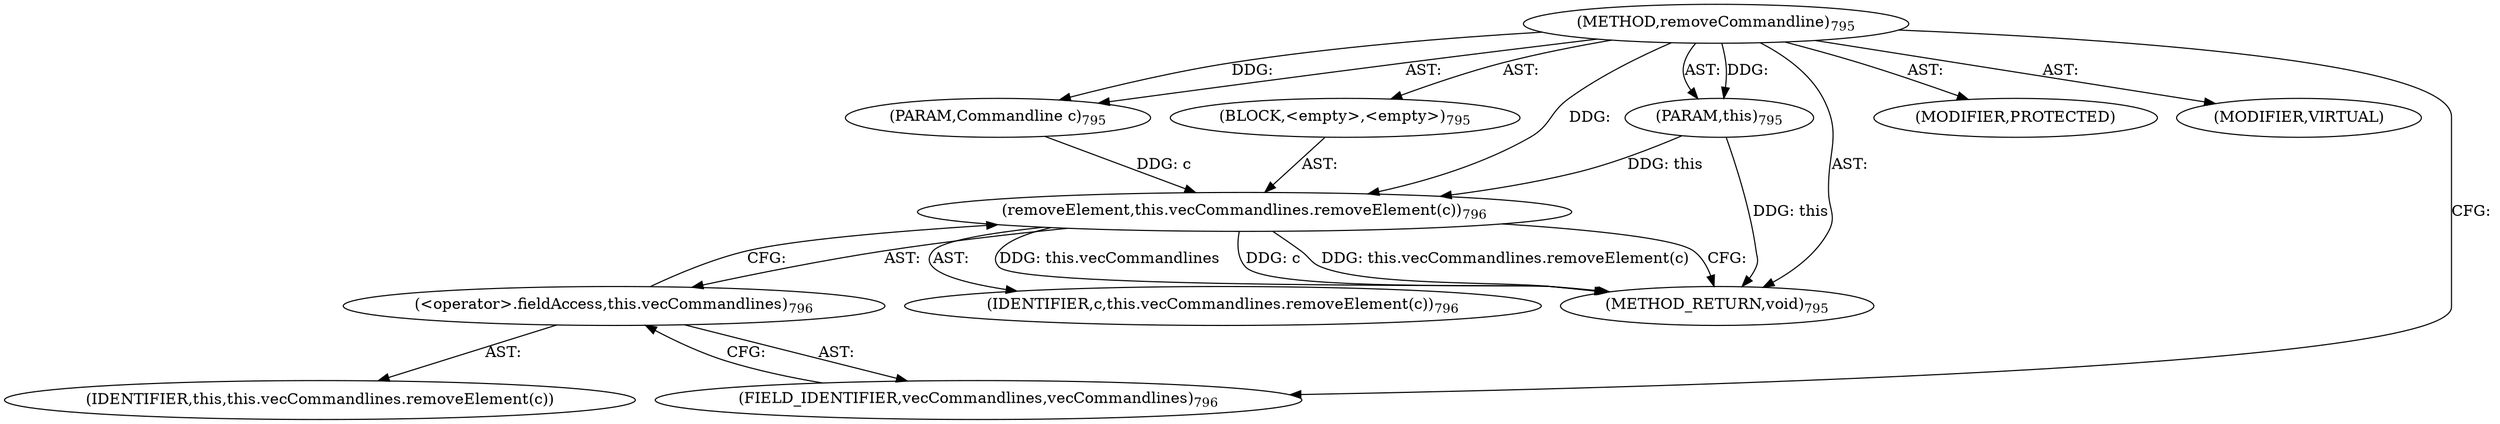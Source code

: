 digraph "removeCommandline" {  
"111669149732" [label = <(METHOD,removeCommandline)<SUB>795</SUB>> ]
"115964117057" [label = <(PARAM,this)<SUB>795</SUB>> ]
"115964117058" [label = <(PARAM,Commandline c)<SUB>795</SUB>> ]
"25769803888" [label = <(BLOCK,&lt;empty&gt;,&lt;empty&gt;)<SUB>795</SUB>> ]
"30064771478" [label = <(removeElement,this.vecCommandlines.removeElement(c))<SUB>796</SUB>> ]
"30064771479" [label = <(&lt;operator&gt;.fieldAccess,this.vecCommandlines)<SUB>796</SUB>> ]
"68719477072" [label = <(IDENTIFIER,this,this.vecCommandlines.removeElement(c))> ]
"55834574955" [label = <(FIELD_IDENTIFIER,vecCommandlines,vecCommandlines)<SUB>796</SUB>> ]
"68719477073" [label = <(IDENTIFIER,c,this.vecCommandlines.removeElement(c))<SUB>796</SUB>> ]
"133143986274" [label = <(MODIFIER,PROTECTED)> ]
"133143986275" [label = <(MODIFIER,VIRTUAL)> ]
"128849018916" [label = <(METHOD_RETURN,void)<SUB>795</SUB>> ]
  "111669149732" -> "115964117057"  [ label = "AST: "] 
  "111669149732" -> "115964117058"  [ label = "AST: "] 
  "111669149732" -> "25769803888"  [ label = "AST: "] 
  "111669149732" -> "133143986274"  [ label = "AST: "] 
  "111669149732" -> "133143986275"  [ label = "AST: "] 
  "111669149732" -> "128849018916"  [ label = "AST: "] 
  "25769803888" -> "30064771478"  [ label = "AST: "] 
  "30064771478" -> "30064771479"  [ label = "AST: "] 
  "30064771478" -> "68719477073"  [ label = "AST: "] 
  "30064771479" -> "68719477072"  [ label = "AST: "] 
  "30064771479" -> "55834574955"  [ label = "AST: "] 
  "30064771478" -> "128849018916"  [ label = "CFG: "] 
  "30064771479" -> "30064771478"  [ label = "CFG: "] 
  "55834574955" -> "30064771479"  [ label = "CFG: "] 
  "111669149732" -> "55834574955"  [ label = "CFG: "] 
  "115964117057" -> "128849018916"  [ label = "DDG: this"] 
  "30064771478" -> "128849018916"  [ label = "DDG: this.vecCommandlines"] 
  "30064771478" -> "128849018916"  [ label = "DDG: c"] 
  "30064771478" -> "128849018916"  [ label = "DDG: this.vecCommandlines.removeElement(c)"] 
  "111669149732" -> "115964117057"  [ label = "DDG: "] 
  "111669149732" -> "115964117058"  [ label = "DDG: "] 
  "115964117057" -> "30064771478"  [ label = "DDG: this"] 
  "115964117058" -> "30064771478"  [ label = "DDG: c"] 
  "111669149732" -> "30064771478"  [ label = "DDG: "] 
}
